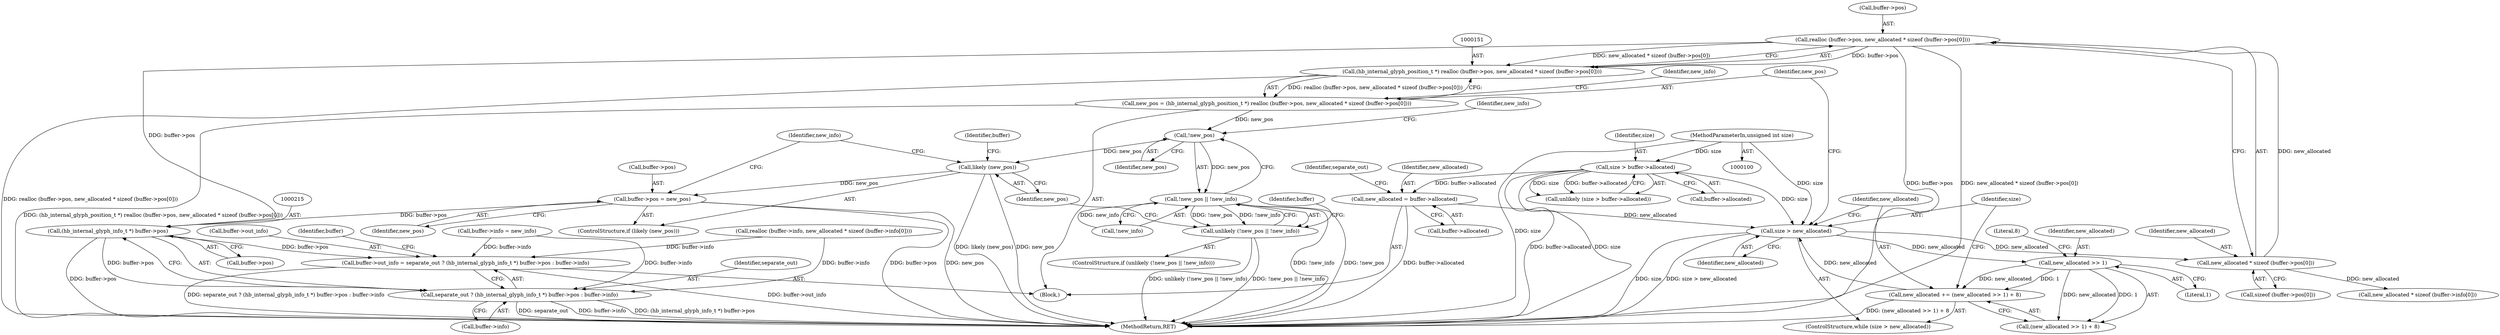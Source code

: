 digraph "0_harfbuzz_a6a79df5fe2ed2cd307e7a991346faee164e70d9_1@API" {
"1000152" [label="(Call,realloc (buffer->pos, new_allocated * sizeof (buffer->pos[0])))"];
"1000156" [label="(Call,new_allocated * sizeof (buffer->pos[0]))"];
"1000138" [label="(Call,size > new_allocated)"];
"1000106" [label="(Call,size > buffer->allocated)"];
"1000102" [label="(MethodParameterIn,unsigned int size)"];
"1000141" [label="(Call,new_allocated += (new_allocated >> 1) + 8)"];
"1000144" [label="(Call,new_allocated >> 1)"];
"1000120" [label="(Call,new_allocated = buffer->allocated)"];
"1000150" [label="(Call,(hb_internal_glyph_position_t *) realloc (buffer->pos, new_allocated * sizeof (buffer->pos[0])))"];
"1000148" [label="(Call,new_pos = (hb_internal_glyph_position_t *) realloc (buffer->pos, new_allocated * sizeof (buffer->pos[0])))"];
"1000183" [label="(Call,!new_pos)"];
"1000182" [label="(Call,!new_pos || !new_info)"];
"1000181" [label="(Call,unlikely (!new_pos || !new_info))"];
"1000193" [label="(Call,likely (new_pos))"];
"1000195" [label="(Call,buffer->pos = new_pos)"];
"1000214" [label="(Call,(hb_internal_glyph_info_t *) buffer->pos)"];
"1000208" [label="(Call,buffer->out_info = separate_out ? (hb_internal_glyph_info_t *) buffer->pos : buffer->info)"];
"1000212" [label="(Call,separate_out ? (hb_internal_glyph_info_t *) buffer->pos : buffer->info)"];
"1000157" [label="(Identifier,new_allocated)"];
"1000180" [label="(ControlStructure,if (unlikely (!new_pos || !new_info)))"];
"1000239" [label="(MethodReturn,RET)"];
"1000107" [label="(Identifier,size)"];
"1000192" [label="(ControlStructure,if (likely (new_pos)))"];
"1000121" [label="(Identifier,new_allocated)"];
"1000158" [label="(Call,sizeof (buffer->pos[0]))"];
"1000144" [label="(Call,new_allocated >> 1)"];
"1000148" [label="(Call,new_pos = (hb_internal_glyph_position_t *) realloc (buffer->pos, new_allocated * sizeof (buffer->pos[0])))"];
"1000129" [label="(Identifier,separate_out)"];
"1000183" [label="(Call,!new_pos)"];
"1000193" [label="(Call,likely (new_pos))"];
"1000212" [label="(Call,separate_out ? (hb_internal_glyph_info_t *) buffer->pos : buffer->info)"];
"1000219" [label="(Call,buffer->info)"];
"1000199" [label="(Identifier,new_pos)"];
"1000138" [label="(Call,size > new_allocated)"];
"1000184" [label="(Identifier,new_pos)"];
"1000194" [label="(Identifier,new_pos)"];
"1000186" [label="(Identifier,new_info)"];
"1000142" [label="(Identifier,new_allocated)"];
"1000105" [label="(Call,unlikely (size > buffer->allocated))"];
"1000214" [label="(Call,(hb_internal_glyph_info_t *) buffer->pos)"];
"1000181" [label="(Call,unlikely (!new_pos || !new_info))"];
"1000226" [label="(Identifier,buffer)"];
"1000185" [label="(Call,!new_info)"];
"1000102" [label="(MethodParameterIn,unsigned int size)"];
"1000208" [label="(Call,buffer->out_info = separate_out ? (hb_internal_glyph_info_t *) buffer->pos : buffer->info)"];
"1000152" [label="(Call,realloc (buffer->pos, new_allocated * sizeof (buffer->pos[0])))"];
"1000196" [label="(Call,buffer->pos)"];
"1000137" [label="(ControlStructure,while (size > new_allocated))"];
"1000202" [label="(Identifier,new_info)"];
"1000168" [label="(Call,realloc (buffer->info, new_allocated * sizeof (buffer->info[0])))"];
"1000189" [label="(Identifier,buffer)"];
"1000140" [label="(Identifier,new_allocated)"];
"1000111" [label="(Block,)"];
"1000108" [label="(Call,buffer->allocated)"];
"1000172" [label="(Call,new_allocated * sizeof (buffer->info[0]))"];
"1000203" [label="(Call,buffer->info = new_info)"];
"1000146" [label="(Literal,1)"];
"1000165" [label="(Identifier,new_info)"];
"1000195" [label="(Call,buffer->pos = new_pos)"];
"1000141" [label="(Call,new_allocated += (new_allocated >> 1) + 8)"];
"1000120" [label="(Call,new_allocated = buffer->allocated)"];
"1000143" [label="(Call,(new_allocated >> 1) + 8)"];
"1000182" [label="(Call,!new_pos || !new_info)"];
"1000150" [label="(Call,(hb_internal_glyph_position_t *) realloc (buffer->pos, new_allocated * sizeof (buffer->pos[0])))"];
"1000139" [label="(Identifier,size)"];
"1000106" [label="(Call,size > buffer->allocated)"];
"1000122" [label="(Call,buffer->allocated)"];
"1000156" [label="(Call,new_allocated * sizeof (buffer->pos[0]))"];
"1000145" [label="(Identifier,new_allocated)"];
"1000147" [label="(Literal,8)"];
"1000153" [label="(Call,buffer->pos)"];
"1000216" [label="(Call,buffer->pos)"];
"1000149" [label="(Identifier,new_pos)"];
"1000197" [label="(Identifier,buffer)"];
"1000213" [label="(Identifier,separate_out)"];
"1000209" [label="(Call,buffer->out_info)"];
"1000152" -> "1000150"  [label="AST: "];
"1000152" -> "1000156"  [label="CFG: "];
"1000153" -> "1000152"  [label="AST: "];
"1000156" -> "1000152"  [label="AST: "];
"1000150" -> "1000152"  [label="CFG: "];
"1000152" -> "1000239"  [label="DDG: buffer->pos"];
"1000152" -> "1000239"  [label="DDG: new_allocated * sizeof (buffer->pos[0])"];
"1000152" -> "1000150"  [label="DDG: buffer->pos"];
"1000152" -> "1000150"  [label="DDG: new_allocated * sizeof (buffer->pos[0])"];
"1000156" -> "1000152"  [label="DDG: new_allocated"];
"1000152" -> "1000214"  [label="DDG: buffer->pos"];
"1000156" -> "1000158"  [label="CFG: "];
"1000157" -> "1000156"  [label="AST: "];
"1000158" -> "1000156"  [label="AST: "];
"1000138" -> "1000156"  [label="DDG: new_allocated"];
"1000156" -> "1000172"  [label="DDG: new_allocated"];
"1000138" -> "1000137"  [label="AST: "];
"1000138" -> "1000140"  [label="CFG: "];
"1000139" -> "1000138"  [label="AST: "];
"1000140" -> "1000138"  [label="AST: "];
"1000142" -> "1000138"  [label="CFG: "];
"1000149" -> "1000138"  [label="CFG: "];
"1000138" -> "1000239"  [label="DDG: size"];
"1000138" -> "1000239"  [label="DDG: size > new_allocated"];
"1000106" -> "1000138"  [label="DDG: size"];
"1000102" -> "1000138"  [label="DDG: size"];
"1000141" -> "1000138"  [label="DDG: new_allocated"];
"1000120" -> "1000138"  [label="DDG: new_allocated"];
"1000138" -> "1000144"  [label="DDG: new_allocated"];
"1000106" -> "1000105"  [label="AST: "];
"1000106" -> "1000108"  [label="CFG: "];
"1000107" -> "1000106"  [label="AST: "];
"1000108" -> "1000106"  [label="AST: "];
"1000105" -> "1000106"  [label="CFG: "];
"1000106" -> "1000239"  [label="DDG: buffer->allocated"];
"1000106" -> "1000239"  [label="DDG: size"];
"1000106" -> "1000105"  [label="DDG: size"];
"1000106" -> "1000105"  [label="DDG: buffer->allocated"];
"1000102" -> "1000106"  [label="DDG: size"];
"1000106" -> "1000120"  [label="DDG: buffer->allocated"];
"1000102" -> "1000100"  [label="AST: "];
"1000102" -> "1000239"  [label="DDG: size"];
"1000141" -> "1000137"  [label="AST: "];
"1000141" -> "1000143"  [label="CFG: "];
"1000142" -> "1000141"  [label="AST: "];
"1000143" -> "1000141"  [label="AST: "];
"1000139" -> "1000141"  [label="CFG: "];
"1000141" -> "1000239"  [label="DDG: (new_allocated >> 1) + 8"];
"1000144" -> "1000141"  [label="DDG: new_allocated"];
"1000144" -> "1000141"  [label="DDG: 1"];
"1000144" -> "1000143"  [label="AST: "];
"1000144" -> "1000146"  [label="CFG: "];
"1000145" -> "1000144"  [label="AST: "];
"1000146" -> "1000144"  [label="AST: "];
"1000147" -> "1000144"  [label="CFG: "];
"1000144" -> "1000143"  [label="DDG: new_allocated"];
"1000144" -> "1000143"  [label="DDG: 1"];
"1000120" -> "1000111"  [label="AST: "];
"1000120" -> "1000122"  [label="CFG: "];
"1000121" -> "1000120"  [label="AST: "];
"1000122" -> "1000120"  [label="AST: "];
"1000129" -> "1000120"  [label="CFG: "];
"1000120" -> "1000239"  [label="DDG: buffer->allocated"];
"1000150" -> "1000148"  [label="AST: "];
"1000151" -> "1000150"  [label="AST: "];
"1000148" -> "1000150"  [label="CFG: "];
"1000150" -> "1000239"  [label="DDG: realloc (buffer->pos, new_allocated * sizeof (buffer->pos[0]))"];
"1000150" -> "1000148"  [label="DDG: realloc (buffer->pos, new_allocated * sizeof (buffer->pos[0]))"];
"1000148" -> "1000111"  [label="AST: "];
"1000149" -> "1000148"  [label="AST: "];
"1000165" -> "1000148"  [label="CFG: "];
"1000148" -> "1000239"  [label="DDG: (hb_internal_glyph_position_t *) realloc (buffer->pos, new_allocated * sizeof (buffer->pos[0]))"];
"1000148" -> "1000183"  [label="DDG: new_pos"];
"1000183" -> "1000182"  [label="AST: "];
"1000183" -> "1000184"  [label="CFG: "];
"1000184" -> "1000183"  [label="AST: "];
"1000186" -> "1000183"  [label="CFG: "];
"1000182" -> "1000183"  [label="CFG: "];
"1000183" -> "1000182"  [label="DDG: new_pos"];
"1000183" -> "1000193"  [label="DDG: new_pos"];
"1000182" -> "1000181"  [label="AST: "];
"1000182" -> "1000185"  [label="CFG: "];
"1000185" -> "1000182"  [label="AST: "];
"1000181" -> "1000182"  [label="CFG: "];
"1000182" -> "1000239"  [label="DDG: !new_info"];
"1000182" -> "1000239"  [label="DDG: !new_pos"];
"1000182" -> "1000181"  [label="DDG: !new_pos"];
"1000182" -> "1000181"  [label="DDG: !new_info"];
"1000185" -> "1000182"  [label="DDG: new_info"];
"1000181" -> "1000180"  [label="AST: "];
"1000189" -> "1000181"  [label="CFG: "];
"1000194" -> "1000181"  [label="CFG: "];
"1000181" -> "1000239"  [label="DDG: unlikely (!new_pos || !new_info)"];
"1000181" -> "1000239"  [label="DDG: !new_pos || !new_info"];
"1000193" -> "1000192"  [label="AST: "];
"1000193" -> "1000194"  [label="CFG: "];
"1000194" -> "1000193"  [label="AST: "];
"1000197" -> "1000193"  [label="CFG: "];
"1000202" -> "1000193"  [label="CFG: "];
"1000193" -> "1000239"  [label="DDG: new_pos"];
"1000193" -> "1000239"  [label="DDG: likely (new_pos)"];
"1000193" -> "1000195"  [label="DDG: new_pos"];
"1000195" -> "1000192"  [label="AST: "];
"1000195" -> "1000199"  [label="CFG: "];
"1000196" -> "1000195"  [label="AST: "];
"1000199" -> "1000195"  [label="AST: "];
"1000202" -> "1000195"  [label="CFG: "];
"1000195" -> "1000239"  [label="DDG: buffer->pos"];
"1000195" -> "1000239"  [label="DDG: new_pos"];
"1000195" -> "1000214"  [label="DDG: buffer->pos"];
"1000214" -> "1000212"  [label="AST: "];
"1000214" -> "1000216"  [label="CFG: "];
"1000215" -> "1000214"  [label="AST: "];
"1000216" -> "1000214"  [label="AST: "];
"1000212" -> "1000214"  [label="CFG: "];
"1000214" -> "1000239"  [label="DDG: buffer->pos"];
"1000214" -> "1000208"  [label="DDG: buffer->pos"];
"1000214" -> "1000212"  [label="DDG: buffer->pos"];
"1000208" -> "1000111"  [label="AST: "];
"1000208" -> "1000212"  [label="CFG: "];
"1000209" -> "1000208"  [label="AST: "];
"1000212" -> "1000208"  [label="AST: "];
"1000226" -> "1000208"  [label="CFG: "];
"1000208" -> "1000239"  [label="DDG: separate_out ? (hb_internal_glyph_info_t *) buffer->pos : buffer->info"];
"1000208" -> "1000239"  [label="DDG: buffer->out_info"];
"1000168" -> "1000208"  [label="DDG: buffer->info"];
"1000203" -> "1000208"  [label="DDG: buffer->info"];
"1000212" -> "1000219"  [label="CFG: "];
"1000213" -> "1000212"  [label="AST: "];
"1000219" -> "1000212"  [label="AST: "];
"1000212" -> "1000239"  [label="DDG: buffer->info"];
"1000212" -> "1000239"  [label="DDG: (hb_internal_glyph_info_t *) buffer->pos"];
"1000212" -> "1000239"  [label="DDG: separate_out"];
"1000168" -> "1000212"  [label="DDG: buffer->info"];
"1000203" -> "1000212"  [label="DDG: buffer->info"];
}
